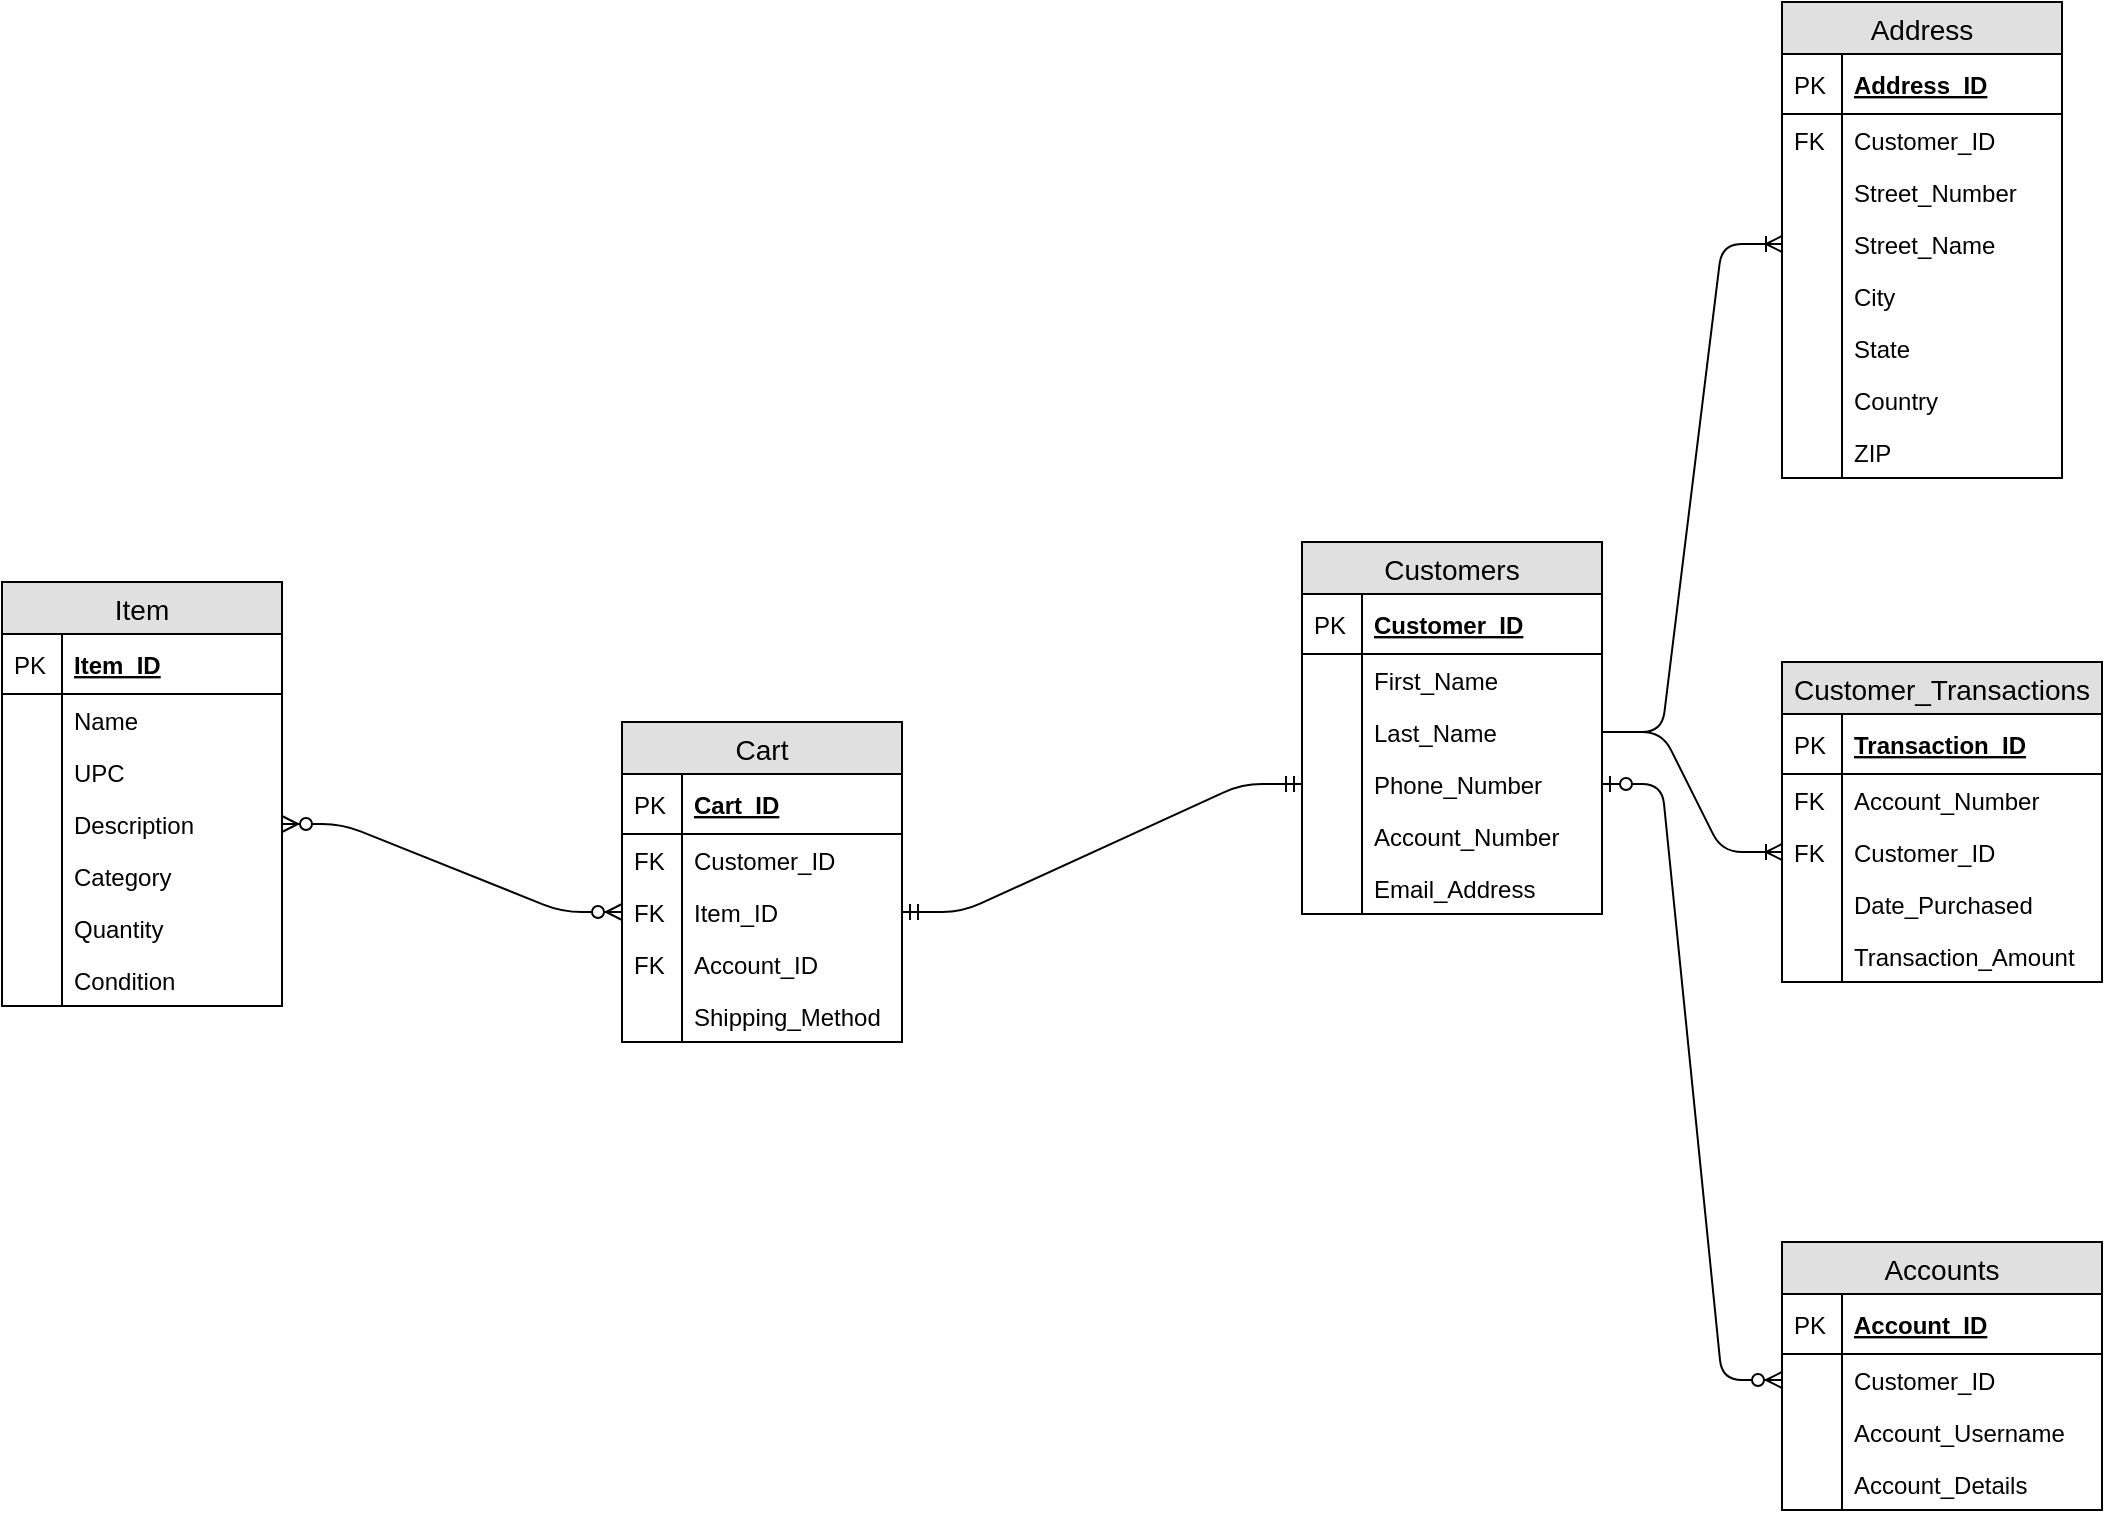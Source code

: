 <mxfile version="12.7.9" type="github">
  <diagram id="I-SQLz8LsvBATgMsjNsB" name="Page-1">
    <mxGraphModel dx="2714" dy="1027" grid="1" gridSize="10" guides="1" tooltips="1" connect="1" arrows="1" fold="1" page="1" pageScale="1" pageWidth="850" pageHeight="1100" math="0" shadow="0">
      <root>
        <mxCell id="0" />
        <mxCell id="1" parent="0" />
        <mxCell id="lSGHajKY8cHOt5koH_zm-6" value="Customers" style="swimlane;fontStyle=0;childLayout=stackLayout;horizontal=1;startSize=26;fillColor=#e0e0e0;horizontalStack=0;resizeParent=1;resizeParentMax=0;resizeLast=0;collapsible=1;marginBottom=0;swimlaneFillColor=#ffffff;align=center;fontSize=14;" parent="1" vertex="1">
          <mxGeometry x="60" y="420" width="150" height="186" as="geometry" />
        </mxCell>
        <mxCell id="lSGHajKY8cHOt5koH_zm-7" value="Customer_ID" style="shape=partialRectangle;top=0;left=0;right=0;bottom=1;align=left;verticalAlign=middle;fillColor=none;spacingLeft=34;spacingRight=4;overflow=hidden;rotatable=0;points=[[0,0.5],[1,0.5]];portConstraint=eastwest;dropTarget=0;fontStyle=5;fontSize=12;" parent="lSGHajKY8cHOt5koH_zm-6" vertex="1">
          <mxGeometry y="26" width="150" height="30" as="geometry" />
        </mxCell>
        <mxCell id="lSGHajKY8cHOt5koH_zm-8" value="PK" style="shape=partialRectangle;top=0;left=0;bottom=0;fillColor=none;align=left;verticalAlign=middle;spacingLeft=4;spacingRight=4;overflow=hidden;rotatable=0;points=[];portConstraint=eastwest;part=1;fontSize=12;" parent="lSGHajKY8cHOt5koH_zm-7" vertex="1" connectable="0">
          <mxGeometry width="30" height="30" as="geometry" />
        </mxCell>
        <mxCell id="lSGHajKY8cHOt5koH_zm-9" value="First_Name" style="shape=partialRectangle;top=0;left=0;right=0;bottom=0;align=left;verticalAlign=top;fillColor=none;spacingLeft=34;spacingRight=4;overflow=hidden;rotatable=0;points=[[0,0.5],[1,0.5]];portConstraint=eastwest;dropTarget=0;fontSize=12;" parent="lSGHajKY8cHOt5koH_zm-6" vertex="1">
          <mxGeometry y="56" width="150" height="26" as="geometry" />
        </mxCell>
        <mxCell id="lSGHajKY8cHOt5koH_zm-10" value="" style="shape=partialRectangle;top=0;left=0;bottom=0;fillColor=none;align=left;verticalAlign=top;spacingLeft=4;spacingRight=4;overflow=hidden;rotatable=0;points=[];portConstraint=eastwest;part=1;fontSize=12;" parent="lSGHajKY8cHOt5koH_zm-9" vertex="1" connectable="0">
          <mxGeometry width="30" height="26" as="geometry" />
        </mxCell>
        <mxCell id="lSGHajKY8cHOt5koH_zm-11" value="Last_Name" style="shape=partialRectangle;top=0;left=0;right=0;bottom=0;align=left;verticalAlign=top;fillColor=none;spacingLeft=34;spacingRight=4;overflow=hidden;rotatable=0;points=[[0,0.5],[1,0.5]];portConstraint=eastwest;dropTarget=0;fontSize=12;" parent="lSGHajKY8cHOt5koH_zm-6" vertex="1">
          <mxGeometry y="82" width="150" height="26" as="geometry" />
        </mxCell>
        <mxCell id="lSGHajKY8cHOt5koH_zm-12" value="" style="shape=partialRectangle;top=0;left=0;bottom=0;fillColor=none;align=left;verticalAlign=top;spacingLeft=4;spacingRight=4;overflow=hidden;rotatable=0;points=[];portConstraint=eastwest;part=1;fontSize=12;" parent="lSGHajKY8cHOt5koH_zm-11" vertex="1" connectable="0">
          <mxGeometry width="30" height="26" as="geometry" />
        </mxCell>
        <mxCell id="lSGHajKY8cHOt5koH_zm-13" value="Phone_Number" style="shape=partialRectangle;top=0;left=0;right=0;bottom=0;align=left;verticalAlign=top;fillColor=none;spacingLeft=34;spacingRight=4;overflow=hidden;rotatable=0;points=[[0,0.5],[1,0.5]];portConstraint=eastwest;dropTarget=0;fontSize=12;" parent="lSGHajKY8cHOt5koH_zm-6" vertex="1">
          <mxGeometry y="108" width="150" height="26" as="geometry" />
        </mxCell>
        <mxCell id="lSGHajKY8cHOt5koH_zm-14" value="" style="shape=partialRectangle;top=0;left=0;bottom=0;fillColor=none;align=left;verticalAlign=top;spacingLeft=4;spacingRight=4;overflow=hidden;rotatable=0;points=[];portConstraint=eastwest;part=1;fontSize=12;" parent="lSGHajKY8cHOt5koH_zm-13" vertex="1" connectable="0">
          <mxGeometry width="30" height="26" as="geometry" />
        </mxCell>
        <mxCell id="lSGHajKY8cHOt5koH_zm-111" value="Account_Number" style="shape=partialRectangle;top=0;left=0;right=0;bottom=0;align=left;verticalAlign=top;fillColor=none;spacingLeft=34;spacingRight=4;overflow=hidden;rotatable=0;points=[[0,0.5],[1,0.5]];portConstraint=eastwest;dropTarget=0;fontSize=12;" parent="lSGHajKY8cHOt5koH_zm-6" vertex="1">
          <mxGeometry y="134" width="150" height="26" as="geometry" />
        </mxCell>
        <mxCell id="lSGHajKY8cHOt5koH_zm-112" value="" style="shape=partialRectangle;top=0;left=0;bottom=0;fillColor=none;align=left;verticalAlign=top;spacingLeft=4;spacingRight=4;overflow=hidden;rotatable=0;points=[];portConstraint=eastwest;part=1;fontSize=12;" parent="lSGHajKY8cHOt5koH_zm-111" vertex="1" connectable="0">
          <mxGeometry width="30" height="26" as="geometry" />
        </mxCell>
        <mxCell id="lSGHajKY8cHOt5koH_zm-113" value="Email_Address" style="shape=partialRectangle;top=0;left=0;right=0;bottom=0;align=left;verticalAlign=top;fillColor=none;spacingLeft=34;spacingRight=4;overflow=hidden;rotatable=0;points=[[0,0.5],[1,0.5]];portConstraint=eastwest;dropTarget=0;fontSize=12;" parent="lSGHajKY8cHOt5koH_zm-6" vertex="1">
          <mxGeometry y="160" width="150" height="26" as="geometry" />
        </mxCell>
        <mxCell id="lSGHajKY8cHOt5koH_zm-114" value="" style="shape=partialRectangle;top=0;left=0;bottom=0;fillColor=none;align=left;verticalAlign=top;spacingLeft=4;spacingRight=4;overflow=hidden;rotatable=0;points=[];portConstraint=eastwest;part=1;fontSize=12;" parent="lSGHajKY8cHOt5koH_zm-113" vertex="1" connectable="0">
          <mxGeometry width="30" height="26" as="geometry" />
        </mxCell>
        <mxCell id="lSGHajKY8cHOt5koH_zm-26" value="Cart" style="swimlane;fontStyle=0;childLayout=stackLayout;horizontal=1;startSize=26;fillColor=#e0e0e0;horizontalStack=0;resizeParent=1;resizeParentMax=0;resizeLast=0;collapsible=1;marginBottom=0;swimlaneFillColor=#ffffff;align=center;fontSize=14;" parent="1" vertex="1">
          <mxGeometry x="-280" y="510" width="140" height="160" as="geometry" />
        </mxCell>
        <mxCell id="lSGHajKY8cHOt5koH_zm-27" value="Cart_ID" style="shape=partialRectangle;top=0;left=0;right=0;bottom=1;align=left;verticalAlign=middle;fillColor=none;spacingLeft=34;spacingRight=4;overflow=hidden;rotatable=0;points=[[0,0.5],[1,0.5]];portConstraint=eastwest;dropTarget=0;fontStyle=5;fontSize=12;" parent="lSGHajKY8cHOt5koH_zm-26" vertex="1">
          <mxGeometry y="26" width="140" height="30" as="geometry" />
        </mxCell>
        <mxCell id="lSGHajKY8cHOt5koH_zm-28" value="PK" style="shape=partialRectangle;top=0;left=0;bottom=0;fillColor=none;align=left;verticalAlign=middle;spacingLeft=4;spacingRight=4;overflow=hidden;rotatable=0;points=[];portConstraint=eastwest;part=1;fontSize=12;" parent="lSGHajKY8cHOt5koH_zm-27" vertex="1" connectable="0">
          <mxGeometry width="30" height="30" as="geometry" />
        </mxCell>
        <mxCell id="lSGHajKY8cHOt5koH_zm-33" value="Customer_ID" style="shape=partialRectangle;top=0;left=0;right=0;bottom=0;align=left;verticalAlign=top;fillColor=none;spacingLeft=34;spacingRight=4;overflow=hidden;rotatable=0;points=[[0,0.5],[1,0.5]];portConstraint=eastwest;dropTarget=0;fontSize=12;" parent="lSGHajKY8cHOt5koH_zm-26" vertex="1">
          <mxGeometry y="56" width="140" height="26" as="geometry" />
        </mxCell>
        <mxCell id="lSGHajKY8cHOt5koH_zm-34" value="FK" style="shape=partialRectangle;top=0;left=0;bottom=0;fillColor=none;align=left;verticalAlign=top;spacingLeft=4;spacingRight=4;overflow=hidden;rotatable=0;points=[];portConstraint=eastwest;part=1;fontSize=12;" parent="lSGHajKY8cHOt5koH_zm-33" vertex="1" connectable="0">
          <mxGeometry width="30" height="26" as="geometry" />
        </mxCell>
        <mxCell id="lSGHajKY8cHOt5koH_zm-29" value="Item_ID" style="shape=partialRectangle;top=0;left=0;right=0;bottom=0;align=left;verticalAlign=top;fillColor=none;spacingLeft=34;spacingRight=4;overflow=hidden;rotatable=0;points=[[0,0.5],[1,0.5]];portConstraint=eastwest;dropTarget=0;fontSize=12;" parent="lSGHajKY8cHOt5koH_zm-26" vertex="1">
          <mxGeometry y="82" width="140" height="26" as="geometry" />
        </mxCell>
        <mxCell id="lSGHajKY8cHOt5koH_zm-30" value="FK" style="shape=partialRectangle;top=0;left=0;bottom=0;fillColor=none;align=left;verticalAlign=top;spacingLeft=4;spacingRight=4;overflow=hidden;rotatable=0;points=[];portConstraint=eastwest;part=1;fontSize=12;" parent="lSGHajKY8cHOt5koH_zm-29" vertex="1" connectable="0">
          <mxGeometry width="30" height="26" as="geometry" />
        </mxCell>
        <mxCell id="lSGHajKY8cHOt5koH_zm-141" value="Account_ID" style="shape=partialRectangle;top=0;left=0;right=0;bottom=0;align=left;verticalAlign=top;fillColor=none;spacingLeft=34;spacingRight=4;overflow=hidden;rotatable=0;points=[[0,0.5],[1,0.5]];portConstraint=eastwest;dropTarget=0;fontSize=12;" parent="lSGHajKY8cHOt5koH_zm-26" vertex="1">
          <mxGeometry y="108" width="140" height="26" as="geometry" />
        </mxCell>
        <mxCell id="lSGHajKY8cHOt5koH_zm-142" value="FK" style="shape=partialRectangle;top=0;left=0;bottom=0;fillColor=none;align=left;verticalAlign=top;spacingLeft=4;spacingRight=4;overflow=hidden;rotatable=0;points=[];portConstraint=eastwest;part=1;fontSize=12;" parent="lSGHajKY8cHOt5koH_zm-141" vertex="1" connectable="0">
          <mxGeometry width="30" height="26" as="geometry" />
        </mxCell>
        <mxCell id="lSGHajKY8cHOt5koH_zm-31" value="Shipping_Method" style="shape=partialRectangle;top=0;left=0;right=0;bottom=0;align=left;verticalAlign=top;fillColor=none;spacingLeft=34;spacingRight=4;overflow=hidden;rotatable=0;points=[[0,0.5],[1,0.5]];portConstraint=eastwest;dropTarget=0;fontSize=12;" parent="lSGHajKY8cHOt5koH_zm-26" vertex="1">
          <mxGeometry y="134" width="140" height="26" as="geometry" />
        </mxCell>
        <mxCell id="lSGHajKY8cHOt5koH_zm-32" value="" style="shape=partialRectangle;top=0;left=0;bottom=0;fillColor=none;align=left;verticalAlign=top;spacingLeft=4;spacingRight=4;overflow=hidden;rotatable=0;points=[];portConstraint=eastwest;part=1;fontSize=12;" parent="lSGHajKY8cHOt5koH_zm-31" vertex="1" connectable="0">
          <mxGeometry width="30" height="26" as="geometry" />
        </mxCell>
        <mxCell id="lSGHajKY8cHOt5koH_zm-43" value="Item" style="swimlane;fontStyle=0;childLayout=stackLayout;horizontal=1;startSize=26;fillColor=#e0e0e0;horizontalStack=0;resizeParent=1;resizeParentMax=0;resizeLast=0;collapsible=1;marginBottom=0;swimlaneFillColor=#ffffff;align=center;fontSize=14;" parent="1" vertex="1">
          <mxGeometry x="-590" y="440" width="140" height="212" as="geometry">
            <mxRectangle x="-600" y="220" width="60" height="26" as="alternateBounds" />
          </mxGeometry>
        </mxCell>
        <mxCell id="lSGHajKY8cHOt5koH_zm-44" value="Item_ID" style="shape=partialRectangle;top=0;left=0;right=0;bottom=1;align=left;verticalAlign=middle;fillColor=none;spacingLeft=34;spacingRight=4;overflow=hidden;rotatable=0;points=[[0,0.5],[1,0.5]];portConstraint=eastwest;dropTarget=0;fontStyle=5;fontSize=12;" parent="lSGHajKY8cHOt5koH_zm-43" vertex="1">
          <mxGeometry y="26" width="140" height="30" as="geometry" />
        </mxCell>
        <mxCell id="lSGHajKY8cHOt5koH_zm-45" value="PK" style="shape=partialRectangle;top=0;left=0;bottom=0;fillColor=none;align=left;verticalAlign=middle;spacingLeft=4;spacingRight=4;overflow=hidden;rotatable=0;points=[];portConstraint=eastwest;part=1;fontSize=12;" parent="lSGHajKY8cHOt5koH_zm-44" vertex="1" connectable="0">
          <mxGeometry width="30" height="30" as="geometry" />
        </mxCell>
        <mxCell id="lSGHajKY8cHOt5koH_zm-77" value="Name" style="shape=partialRectangle;top=0;left=0;right=0;bottom=0;align=left;verticalAlign=top;fillColor=none;spacingLeft=34;spacingRight=4;overflow=hidden;rotatable=0;points=[[0,0.5],[1,0.5]];portConstraint=eastwest;dropTarget=0;fontSize=12;" parent="lSGHajKY8cHOt5koH_zm-43" vertex="1">
          <mxGeometry y="56" width="140" height="26" as="geometry" />
        </mxCell>
        <mxCell id="lSGHajKY8cHOt5koH_zm-78" value="" style="shape=partialRectangle;top=0;left=0;bottom=0;fillColor=none;align=left;verticalAlign=top;spacingLeft=4;spacingRight=4;overflow=hidden;rotatable=0;points=[];portConstraint=eastwest;part=1;fontSize=12;" parent="lSGHajKY8cHOt5koH_zm-77" vertex="1" connectable="0">
          <mxGeometry width="30" height="26" as="geometry" />
        </mxCell>
        <mxCell id="lSGHajKY8cHOt5koH_zm-46" value="UPC" style="shape=partialRectangle;top=0;left=0;right=0;bottom=0;align=left;verticalAlign=top;fillColor=none;spacingLeft=34;spacingRight=4;overflow=hidden;rotatable=0;points=[[0,0.5],[1,0.5]];portConstraint=eastwest;dropTarget=0;fontSize=12;" parent="lSGHajKY8cHOt5koH_zm-43" vertex="1">
          <mxGeometry y="82" width="140" height="26" as="geometry" />
        </mxCell>
        <mxCell id="lSGHajKY8cHOt5koH_zm-47" value="" style="shape=partialRectangle;top=0;left=0;bottom=0;fillColor=none;align=left;verticalAlign=top;spacingLeft=4;spacingRight=4;overflow=hidden;rotatable=0;points=[];portConstraint=eastwest;part=1;fontSize=12;" parent="lSGHajKY8cHOt5koH_zm-46" vertex="1" connectable="0">
          <mxGeometry width="30" height="26" as="geometry" />
        </mxCell>
        <mxCell id="lSGHajKY8cHOt5koH_zm-48" value="Description" style="shape=partialRectangle;top=0;left=0;right=0;bottom=0;align=left;verticalAlign=top;fillColor=none;spacingLeft=34;spacingRight=4;overflow=hidden;rotatable=0;points=[[0,0.5],[1,0.5]];portConstraint=eastwest;dropTarget=0;fontSize=12;" parent="lSGHajKY8cHOt5koH_zm-43" vertex="1">
          <mxGeometry y="108" width="140" height="26" as="geometry" />
        </mxCell>
        <mxCell id="lSGHajKY8cHOt5koH_zm-49" value="" style="shape=partialRectangle;top=0;left=0;bottom=0;fillColor=none;align=left;verticalAlign=top;spacingLeft=4;spacingRight=4;overflow=hidden;rotatable=0;points=[];portConstraint=eastwest;part=1;fontSize=12;" parent="lSGHajKY8cHOt5koH_zm-48" vertex="1" connectable="0">
          <mxGeometry width="30" height="26" as="geometry" />
        </mxCell>
        <mxCell id="lSGHajKY8cHOt5koH_zm-50" value="Category" style="shape=partialRectangle;top=0;left=0;right=0;bottom=0;align=left;verticalAlign=top;fillColor=none;spacingLeft=34;spacingRight=4;overflow=hidden;rotatable=0;points=[[0,0.5],[1,0.5]];portConstraint=eastwest;dropTarget=0;fontSize=12;" parent="lSGHajKY8cHOt5koH_zm-43" vertex="1">
          <mxGeometry y="134" width="140" height="26" as="geometry" />
        </mxCell>
        <mxCell id="lSGHajKY8cHOt5koH_zm-51" value="" style="shape=partialRectangle;top=0;left=0;bottom=0;fillColor=none;align=left;verticalAlign=top;spacingLeft=4;spacingRight=4;overflow=hidden;rotatable=0;points=[];portConstraint=eastwest;part=1;fontSize=12;" parent="lSGHajKY8cHOt5koH_zm-50" vertex="1" connectable="0">
          <mxGeometry width="30" height="26" as="geometry" />
        </mxCell>
        <mxCell id="lSGHajKY8cHOt5koH_zm-52" value="Quantity" style="shape=partialRectangle;top=0;left=0;right=0;bottom=0;align=left;verticalAlign=top;fillColor=none;spacingLeft=34;spacingRight=4;overflow=hidden;rotatable=0;points=[[0,0.5],[1,0.5]];portConstraint=eastwest;dropTarget=0;fontSize=12;" parent="lSGHajKY8cHOt5koH_zm-43" vertex="1">
          <mxGeometry y="160" width="140" height="26" as="geometry" />
        </mxCell>
        <mxCell id="lSGHajKY8cHOt5koH_zm-53" value="" style="shape=partialRectangle;top=0;left=0;bottom=0;fillColor=none;align=left;verticalAlign=top;spacingLeft=4;spacingRight=4;overflow=hidden;rotatable=0;points=[];portConstraint=eastwest;part=1;fontSize=12;" parent="lSGHajKY8cHOt5koH_zm-52" vertex="1" connectable="0">
          <mxGeometry width="30" height="26" as="geometry" />
        </mxCell>
        <mxCell id="lSGHajKY8cHOt5koH_zm-103" value="Condition" style="shape=partialRectangle;top=0;left=0;right=0;bottom=0;align=left;verticalAlign=top;fillColor=none;spacingLeft=34;spacingRight=4;overflow=hidden;rotatable=0;points=[[0,0.5],[1,0.5]];portConstraint=eastwest;dropTarget=0;fontSize=12;" parent="lSGHajKY8cHOt5koH_zm-43" vertex="1">
          <mxGeometry y="186" width="140" height="26" as="geometry" />
        </mxCell>
        <mxCell id="lSGHajKY8cHOt5koH_zm-104" value="" style="shape=partialRectangle;top=0;left=0;bottom=0;fillColor=none;align=left;verticalAlign=top;spacingLeft=4;spacingRight=4;overflow=hidden;rotatable=0;points=[];portConstraint=eastwest;part=1;fontSize=12;" parent="lSGHajKY8cHOt5koH_zm-103" vertex="1" connectable="0">
          <mxGeometry width="30" height="26" as="geometry" />
        </mxCell>
        <mxCell id="lSGHajKY8cHOt5koH_zm-60" value="Address" style="swimlane;fontStyle=0;childLayout=stackLayout;horizontal=1;startSize=26;fillColor=#e0e0e0;horizontalStack=0;resizeParent=1;resizeParentMax=0;resizeLast=0;collapsible=1;marginBottom=0;swimlaneFillColor=#ffffff;align=center;fontSize=14;" parent="1" vertex="1">
          <mxGeometry x="300" y="150" width="140" height="238" as="geometry" />
        </mxCell>
        <mxCell id="lSGHajKY8cHOt5koH_zm-61" value="Address_ID" style="shape=partialRectangle;top=0;left=0;right=0;bottom=1;align=left;verticalAlign=middle;fillColor=none;spacingLeft=34;spacingRight=4;overflow=hidden;rotatable=0;points=[[0,0.5],[1,0.5]];portConstraint=eastwest;dropTarget=0;fontStyle=5;fontSize=12;" parent="lSGHajKY8cHOt5koH_zm-60" vertex="1">
          <mxGeometry y="26" width="140" height="30" as="geometry" />
        </mxCell>
        <mxCell id="lSGHajKY8cHOt5koH_zm-62" value="PK" style="shape=partialRectangle;top=0;left=0;bottom=0;fillColor=none;align=left;verticalAlign=middle;spacingLeft=4;spacingRight=4;overflow=hidden;rotatable=0;points=[];portConstraint=eastwest;part=1;fontSize=12;" parent="lSGHajKY8cHOt5koH_zm-61" vertex="1" connectable="0">
          <mxGeometry width="30" height="30" as="geometry" />
        </mxCell>
        <mxCell id="lSGHajKY8cHOt5koH_zm-79" value="Customer_ID" style="shape=partialRectangle;top=0;left=0;right=0;bottom=0;align=left;verticalAlign=top;fillColor=none;spacingLeft=34;spacingRight=4;overflow=hidden;rotatable=0;points=[[0,0.5],[1,0.5]];portConstraint=eastwest;dropTarget=0;fontSize=12;" parent="lSGHajKY8cHOt5koH_zm-60" vertex="1">
          <mxGeometry y="56" width="140" height="26" as="geometry" />
        </mxCell>
        <mxCell id="lSGHajKY8cHOt5koH_zm-80" value="FK" style="shape=partialRectangle;top=0;left=0;bottom=0;fillColor=none;align=left;verticalAlign=top;spacingLeft=4;spacingRight=4;overflow=hidden;rotatable=0;points=[];portConstraint=eastwest;part=1;fontSize=12;" parent="lSGHajKY8cHOt5koH_zm-79" vertex="1" connectable="0">
          <mxGeometry width="30" height="26" as="geometry" />
        </mxCell>
        <mxCell id="lSGHajKY8cHOt5koH_zm-63" value="Street_Number" style="shape=partialRectangle;top=0;left=0;right=0;bottom=0;align=left;verticalAlign=top;fillColor=none;spacingLeft=34;spacingRight=4;overflow=hidden;rotatable=0;points=[[0,0.5],[1,0.5]];portConstraint=eastwest;dropTarget=0;fontSize=12;" parent="lSGHajKY8cHOt5koH_zm-60" vertex="1">
          <mxGeometry y="82" width="140" height="26" as="geometry" />
        </mxCell>
        <mxCell id="lSGHajKY8cHOt5koH_zm-64" value="" style="shape=partialRectangle;top=0;left=0;bottom=0;fillColor=none;align=left;verticalAlign=top;spacingLeft=4;spacingRight=4;overflow=hidden;rotatable=0;points=[];portConstraint=eastwest;part=1;fontSize=12;" parent="lSGHajKY8cHOt5koH_zm-63" vertex="1" connectable="0">
          <mxGeometry width="30" height="26" as="geometry" />
        </mxCell>
        <mxCell id="lSGHajKY8cHOt5koH_zm-65" value="Street_Name" style="shape=partialRectangle;top=0;left=0;right=0;bottom=0;align=left;verticalAlign=top;fillColor=none;spacingLeft=34;spacingRight=4;overflow=hidden;rotatable=0;points=[[0,0.5],[1,0.5]];portConstraint=eastwest;dropTarget=0;fontSize=12;" parent="lSGHajKY8cHOt5koH_zm-60" vertex="1">
          <mxGeometry y="108" width="140" height="26" as="geometry" />
        </mxCell>
        <mxCell id="lSGHajKY8cHOt5koH_zm-66" value="" style="shape=partialRectangle;top=0;left=0;bottom=0;fillColor=none;align=left;verticalAlign=top;spacingLeft=4;spacingRight=4;overflow=hidden;rotatable=0;points=[];portConstraint=eastwest;part=1;fontSize=12;" parent="lSGHajKY8cHOt5koH_zm-65" vertex="1" connectable="0">
          <mxGeometry width="30" height="26" as="geometry" />
        </mxCell>
        <mxCell id="lSGHajKY8cHOt5koH_zm-67" value="City" style="shape=partialRectangle;top=0;left=0;right=0;bottom=0;align=left;verticalAlign=top;fillColor=none;spacingLeft=34;spacingRight=4;overflow=hidden;rotatable=0;points=[[0,0.5],[1,0.5]];portConstraint=eastwest;dropTarget=0;fontSize=12;" parent="lSGHajKY8cHOt5koH_zm-60" vertex="1">
          <mxGeometry y="134" width="140" height="26" as="geometry" />
        </mxCell>
        <mxCell id="lSGHajKY8cHOt5koH_zm-68" value="" style="shape=partialRectangle;top=0;left=0;bottom=0;fillColor=none;align=left;verticalAlign=top;spacingLeft=4;spacingRight=4;overflow=hidden;rotatable=0;points=[];portConstraint=eastwest;part=1;fontSize=12;" parent="lSGHajKY8cHOt5koH_zm-67" vertex="1" connectable="0">
          <mxGeometry width="30" height="26" as="geometry" />
        </mxCell>
        <mxCell id="lSGHajKY8cHOt5koH_zm-69" value="State" style="shape=partialRectangle;top=0;left=0;right=0;bottom=0;align=left;verticalAlign=top;fillColor=none;spacingLeft=34;spacingRight=4;overflow=hidden;rotatable=0;points=[[0,0.5],[1,0.5]];portConstraint=eastwest;dropTarget=0;fontSize=12;" parent="lSGHajKY8cHOt5koH_zm-60" vertex="1">
          <mxGeometry y="160" width="140" height="26" as="geometry" />
        </mxCell>
        <mxCell id="lSGHajKY8cHOt5koH_zm-70" value="" style="shape=partialRectangle;top=0;left=0;bottom=0;fillColor=none;align=left;verticalAlign=top;spacingLeft=4;spacingRight=4;overflow=hidden;rotatable=0;points=[];portConstraint=eastwest;part=1;fontSize=12;" parent="lSGHajKY8cHOt5koH_zm-69" vertex="1" connectable="0">
          <mxGeometry width="30" height="26" as="geometry" />
        </mxCell>
        <mxCell id="lSGHajKY8cHOt5koH_zm-71" value="Country" style="shape=partialRectangle;top=0;left=0;right=0;bottom=0;align=left;verticalAlign=top;fillColor=none;spacingLeft=34;spacingRight=4;overflow=hidden;rotatable=0;points=[[0,0.5],[1,0.5]];portConstraint=eastwest;dropTarget=0;fontSize=12;" parent="lSGHajKY8cHOt5koH_zm-60" vertex="1">
          <mxGeometry y="186" width="140" height="26" as="geometry" />
        </mxCell>
        <mxCell id="lSGHajKY8cHOt5koH_zm-72" value="" style="shape=partialRectangle;top=0;left=0;bottom=0;fillColor=none;align=left;verticalAlign=top;spacingLeft=4;spacingRight=4;overflow=hidden;rotatable=0;points=[];portConstraint=eastwest;part=1;fontSize=12;" parent="lSGHajKY8cHOt5koH_zm-71" vertex="1" connectable="0">
          <mxGeometry width="30" height="26" as="geometry" />
        </mxCell>
        <mxCell id="lSGHajKY8cHOt5koH_zm-73" value="ZIP" style="shape=partialRectangle;top=0;left=0;right=0;bottom=0;align=left;verticalAlign=top;fillColor=none;spacingLeft=34;spacingRight=4;overflow=hidden;rotatable=0;points=[[0,0.5],[1,0.5]];portConstraint=eastwest;dropTarget=0;fontSize=12;" parent="lSGHajKY8cHOt5koH_zm-60" vertex="1">
          <mxGeometry y="212" width="140" height="26" as="geometry" />
        </mxCell>
        <mxCell id="lSGHajKY8cHOt5koH_zm-74" value="" style="shape=partialRectangle;top=0;left=0;bottom=0;fillColor=none;align=left;verticalAlign=top;spacingLeft=4;spacingRight=4;overflow=hidden;rotatable=0;points=[];portConstraint=eastwest;part=1;fontSize=12;" parent="lSGHajKY8cHOt5koH_zm-73" vertex="1" connectable="0">
          <mxGeometry width="30" height="26" as="geometry" />
        </mxCell>
        <mxCell id="lSGHajKY8cHOt5koH_zm-84" value="Customer_Transactions" style="swimlane;fontStyle=0;childLayout=stackLayout;horizontal=1;startSize=26;fillColor=#e0e0e0;horizontalStack=0;resizeParent=1;resizeParentMax=0;resizeLast=0;collapsible=1;marginBottom=0;swimlaneFillColor=#ffffff;align=center;fontSize=14;" parent="1" vertex="1">
          <mxGeometry x="300" y="480" width="160" height="160" as="geometry" />
        </mxCell>
        <mxCell id="lSGHajKY8cHOt5koH_zm-85" value="Transaction_ID" style="shape=partialRectangle;top=0;left=0;right=0;bottom=1;align=left;verticalAlign=middle;fillColor=none;spacingLeft=34;spacingRight=4;overflow=hidden;rotatable=0;points=[[0,0.5],[1,0.5]];portConstraint=eastwest;dropTarget=0;fontStyle=5;fontSize=12;" parent="lSGHajKY8cHOt5koH_zm-84" vertex="1">
          <mxGeometry y="26" width="160" height="30" as="geometry" />
        </mxCell>
        <mxCell id="lSGHajKY8cHOt5koH_zm-86" value="PK" style="shape=partialRectangle;top=0;left=0;bottom=0;fillColor=none;align=left;verticalAlign=middle;spacingLeft=4;spacingRight=4;overflow=hidden;rotatable=0;points=[];portConstraint=eastwest;part=1;fontSize=12;" parent="lSGHajKY8cHOt5koH_zm-85" vertex="1" connectable="0">
          <mxGeometry width="30" height="30" as="geometry" />
        </mxCell>
        <mxCell id="lSGHajKY8cHOt5koH_zm-87" value="Account_Number" style="shape=partialRectangle;top=0;left=0;right=0;bottom=0;align=left;verticalAlign=top;fillColor=none;spacingLeft=34;spacingRight=4;overflow=hidden;rotatable=0;points=[[0,0.5],[1,0.5]];portConstraint=eastwest;dropTarget=0;fontSize=12;" parent="lSGHajKY8cHOt5koH_zm-84" vertex="1">
          <mxGeometry y="56" width="160" height="26" as="geometry" />
        </mxCell>
        <mxCell id="lSGHajKY8cHOt5koH_zm-88" value="FK" style="shape=partialRectangle;top=0;left=0;bottom=0;fillColor=none;align=left;verticalAlign=top;spacingLeft=4;spacingRight=4;overflow=hidden;rotatable=0;points=[];portConstraint=eastwest;part=1;fontSize=12;" parent="lSGHajKY8cHOt5koH_zm-87" vertex="1" connectable="0">
          <mxGeometry width="30" height="26" as="geometry" />
        </mxCell>
        <mxCell id="QiAe9CtiVllYtcvgmjWD-1" value="Customer_ID" style="shape=partialRectangle;top=0;left=0;right=0;bottom=0;align=left;verticalAlign=top;fillColor=none;spacingLeft=34;spacingRight=4;overflow=hidden;rotatable=0;points=[[0,0.5],[1,0.5]];portConstraint=eastwest;dropTarget=0;fontSize=12;" vertex="1" parent="lSGHajKY8cHOt5koH_zm-84">
          <mxGeometry y="82" width="160" height="26" as="geometry" />
        </mxCell>
        <mxCell id="QiAe9CtiVllYtcvgmjWD-2" value="FK" style="shape=partialRectangle;top=0;left=0;bottom=0;fillColor=none;align=left;verticalAlign=top;spacingLeft=4;spacingRight=4;overflow=hidden;rotatable=0;points=[];portConstraint=eastwest;part=1;fontSize=12;" vertex="1" connectable="0" parent="QiAe9CtiVllYtcvgmjWD-1">
          <mxGeometry width="30" height="26" as="geometry" />
        </mxCell>
        <mxCell id="lSGHajKY8cHOt5koH_zm-89" value="Date_Purchased" style="shape=partialRectangle;top=0;left=0;right=0;bottom=0;align=left;verticalAlign=top;fillColor=none;spacingLeft=34;spacingRight=4;overflow=hidden;rotatable=0;points=[[0,0.5],[1,0.5]];portConstraint=eastwest;dropTarget=0;fontSize=12;" parent="lSGHajKY8cHOt5koH_zm-84" vertex="1">
          <mxGeometry y="108" width="160" height="26" as="geometry" />
        </mxCell>
        <mxCell id="lSGHajKY8cHOt5koH_zm-90" value="" style="shape=partialRectangle;top=0;left=0;bottom=0;fillColor=none;align=left;verticalAlign=top;spacingLeft=4;spacingRight=4;overflow=hidden;rotatable=0;points=[];portConstraint=eastwest;part=1;fontSize=12;" parent="lSGHajKY8cHOt5koH_zm-89" vertex="1" connectable="0">
          <mxGeometry width="30" height="26" as="geometry" />
        </mxCell>
        <mxCell id="lSGHajKY8cHOt5koH_zm-91" value="Transaction_Amount" style="shape=partialRectangle;top=0;left=0;right=0;bottom=0;align=left;verticalAlign=top;fillColor=none;spacingLeft=34;spacingRight=4;overflow=hidden;rotatable=0;points=[[0,0.5],[1,0.5]];portConstraint=eastwest;dropTarget=0;fontSize=12;" parent="lSGHajKY8cHOt5koH_zm-84" vertex="1">
          <mxGeometry y="134" width="160" height="26" as="geometry" />
        </mxCell>
        <mxCell id="lSGHajKY8cHOt5koH_zm-92" value="" style="shape=partialRectangle;top=0;left=0;bottom=0;fillColor=none;align=left;verticalAlign=top;spacingLeft=4;spacingRight=4;overflow=hidden;rotatable=0;points=[];portConstraint=eastwest;part=1;fontSize=12;" parent="lSGHajKY8cHOt5koH_zm-91" vertex="1" connectable="0">
          <mxGeometry width="30" height="26" as="geometry" />
        </mxCell>
        <mxCell id="lSGHajKY8cHOt5koH_zm-110" value="" style="edgeStyle=entityRelationEdgeStyle;fontSize=12;html=1;endArrow=ERzeroToMany;endFill=1;startArrow=ERzeroToMany;entryX=0;entryY=0.5;entryDx=0;entryDy=0;exitX=1;exitY=0.5;exitDx=0;exitDy=0;" parent="1" source="lSGHajKY8cHOt5koH_zm-48" target="lSGHajKY8cHOt5koH_zm-29" edge="1">
          <mxGeometry width="100" height="100" relative="1" as="geometry">
            <mxPoint x="-440" y="430" as="sourcePoint" />
            <mxPoint x="-340" y="330" as="targetPoint" />
          </mxGeometry>
        </mxCell>
        <mxCell id="lSGHajKY8cHOt5koH_zm-115" value="Accounts" style="swimlane;fontStyle=0;childLayout=stackLayout;horizontal=1;startSize=26;fillColor=#e0e0e0;horizontalStack=0;resizeParent=1;resizeParentMax=0;resizeLast=0;collapsible=1;marginBottom=0;swimlaneFillColor=#ffffff;align=center;fontSize=14;" parent="1" vertex="1">
          <mxGeometry x="300" y="770" width="160" height="134" as="geometry" />
        </mxCell>
        <mxCell id="lSGHajKY8cHOt5koH_zm-116" value="Account_ID" style="shape=partialRectangle;top=0;left=0;right=0;bottom=1;align=left;verticalAlign=middle;fillColor=none;spacingLeft=34;spacingRight=4;overflow=hidden;rotatable=0;points=[[0,0.5],[1,0.5]];portConstraint=eastwest;dropTarget=0;fontStyle=5;fontSize=12;" parent="lSGHajKY8cHOt5koH_zm-115" vertex="1">
          <mxGeometry y="26" width="160" height="30" as="geometry" />
        </mxCell>
        <mxCell id="lSGHajKY8cHOt5koH_zm-117" value="PK" style="shape=partialRectangle;top=0;left=0;bottom=0;fillColor=none;align=left;verticalAlign=middle;spacingLeft=4;spacingRight=4;overflow=hidden;rotatable=0;points=[];portConstraint=eastwest;part=1;fontSize=12;" parent="lSGHajKY8cHOt5koH_zm-116" vertex="1" connectable="0">
          <mxGeometry width="30" height="30" as="geometry" />
        </mxCell>
        <mxCell id="lSGHajKY8cHOt5koH_zm-118" value="Customer_ID" style="shape=partialRectangle;top=0;left=0;right=0;bottom=0;align=left;verticalAlign=top;fillColor=none;spacingLeft=34;spacingRight=4;overflow=hidden;rotatable=0;points=[[0,0.5],[1,0.5]];portConstraint=eastwest;dropTarget=0;fontSize=12;" parent="lSGHajKY8cHOt5koH_zm-115" vertex="1">
          <mxGeometry y="56" width="160" height="26" as="geometry" />
        </mxCell>
        <mxCell id="lSGHajKY8cHOt5koH_zm-119" value="" style="shape=partialRectangle;top=0;left=0;bottom=0;fillColor=none;align=left;verticalAlign=top;spacingLeft=4;spacingRight=4;overflow=hidden;rotatable=0;points=[];portConstraint=eastwest;part=1;fontSize=12;" parent="lSGHajKY8cHOt5koH_zm-118" vertex="1" connectable="0">
          <mxGeometry width="30" height="26" as="geometry" />
        </mxCell>
        <mxCell id="lSGHajKY8cHOt5koH_zm-120" value="Account_Username" style="shape=partialRectangle;top=0;left=0;right=0;bottom=0;align=left;verticalAlign=top;fillColor=none;spacingLeft=34;spacingRight=4;overflow=hidden;rotatable=0;points=[[0,0.5],[1,0.5]];portConstraint=eastwest;dropTarget=0;fontSize=12;" parent="lSGHajKY8cHOt5koH_zm-115" vertex="1">
          <mxGeometry y="82" width="160" height="26" as="geometry" />
        </mxCell>
        <mxCell id="lSGHajKY8cHOt5koH_zm-121" value="" style="shape=partialRectangle;top=0;left=0;bottom=0;fillColor=none;align=left;verticalAlign=top;spacingLeft=4;spacingRight=4;overflow=hidden;rotatable=0;points=[];portConstraint=eastwest;part=1;fontSize=12;" parent="lSGHajKY8cHOt5koH_zm-120" vertex="1" connectable="0">
          <mxGeometry width="30" height="26" as="geometry" />
        </mxCell>
        <mxCell id="lSGHajKY8cHOt5koH_zm-122" value="Account_Details" style="shape=partialRectangle;top=0;left=0;right=0;bottom=0;align=left;verticalAlign=top;fillColor=none;spacingLeft=34;spacingRight=4;overflow=hidden;rotatable=0;points=[[0,0.5],[1,0.5]];portConstraint=eastwest;dropTarget=0;fontSize=12;" parent="lSGHajKY8cHOt5koH_zm-115" vertex="1">
          <mxGeometry y="108" width="160" height="26" as="geometry" />
        </mxCell>
        <mxCell id="lSGHajKY8cHOt5koH_zm-123" value="" style="shape=partialRectangle;top=0;left=0;bottom=0;fillColor=none;align=left;verticalAlign=top;spacingLeft=4;spacingRight=4;overflow=hidden;rotatable=0;points=[];portConstraint=eastwest;part=1;fontSize=12;" parent="lSGHajKY8cHOt5koH_zm-122" vertex="1" connectable="0">
          <mxGeometry width="30" height="26" as="geometry" />
        </mxCell>
        <mxCell id="lSGHajKY8cHOt5koH_zm-140" value="" style="edgeStyle=entityRelationEdgeStyle;fontSize=12;html=1;endArrow=ERzeroToMany;startArrow=ERzeroToOne;entryX=0;entryY=0.5;entryDx=0;entryDy=0;exitX=1;exitY=0.5;exitDx=0;exitDy=0;" parent="1" source="lSGHajKY8cHOt5koH_zm-13" target="lSGHajKY8cHOt5koH_zm-118" edge="1">
          <mxGeometry width="100" height="100" relative="1" as="geometry">
            <mxPoint y="330" as="sourcePoint" />
            <mxPoint x="30" y="370" as="targetPoint" />
          </mxGeometry>
        </mxCell>
        <mxCell id="QiAe9CtiVllYtcvgmjWD-3" value="" style="edgeStyle=entityRelationEdgeStyle;fontSize=12;html=1;endArrow=ERmandOne;startArrow=ERmandOne;entryX=0;entryY=0.5;entryDx=0;entryDy=0;exitX=1;exitY=0.5;exitDx=0;exitDy=0;" edge="1" parent="1" source="lSGHajKY8cHOt5koH_zm-29" target="lSGHajKY8cHOt5koH_zm-13">
          <mxGeometry width="100" height="100" relative="1" as="geometry">
            <mxPoint x="-40" y="630" as="sourcePoint" />
            <mxPoint x="60" y="530" as="targetPoint" />
          </mxGeometry>
        </mxCell>
        <mxCell id="QiAe9CtiVllYtcvgmjWD-4" value="" style="edgeStyle=entityRelationEdgeStyle;fontSize=12;html=1;endArrow=ERoneToMany;exitX=1;exitY=0.5;exitDx=0;exitDy=0;entryX=0;entryY=0.5;entryDx=0;entryDy=0;" edge="1" parent="1" source="lSGHajKY8cHOt5koH_zm-11" target="lSGHajKY8cHOt5koH_zm-65">
          <mxGeometry width="100" height="100" relative="1" as="geometry">
            <mxPoint x="140" y="320" as="sourcePoint" />
            <mxPoint x="240" y="220" as="targetPoint" />
          </mxGeometry>
        </mxCell>
        <mxCell id="QiAe9CtiVllYtcvgmjWD-5" value="" style="edgeStyle=entityRelationEdgeStyle;fontSize=12;html=1;endArrow=ERoneToMany;exitX=1;exitY=0.5;exitDx=0;exitDy=0;entryX=0;entryY=0.5;entryDx=0;entryDy=0;" edge="1" parent="1" source="lSGHajKY8cHOt5koH_zm-11" target="QiAe9CtiVllYtcvgmjWD-1">
          <mxGeometry width="100" height="100" relative="1" as="geometry">
            <mxPoint x="560" y="510" as="sourcePoint" />
            <mxPoint x="660" y="410" as="targetPoint" />
          </mxGeometry>
        </mxCell>
      </root>
    </mxGraphModel>
  </diagram>
</mxfile>

